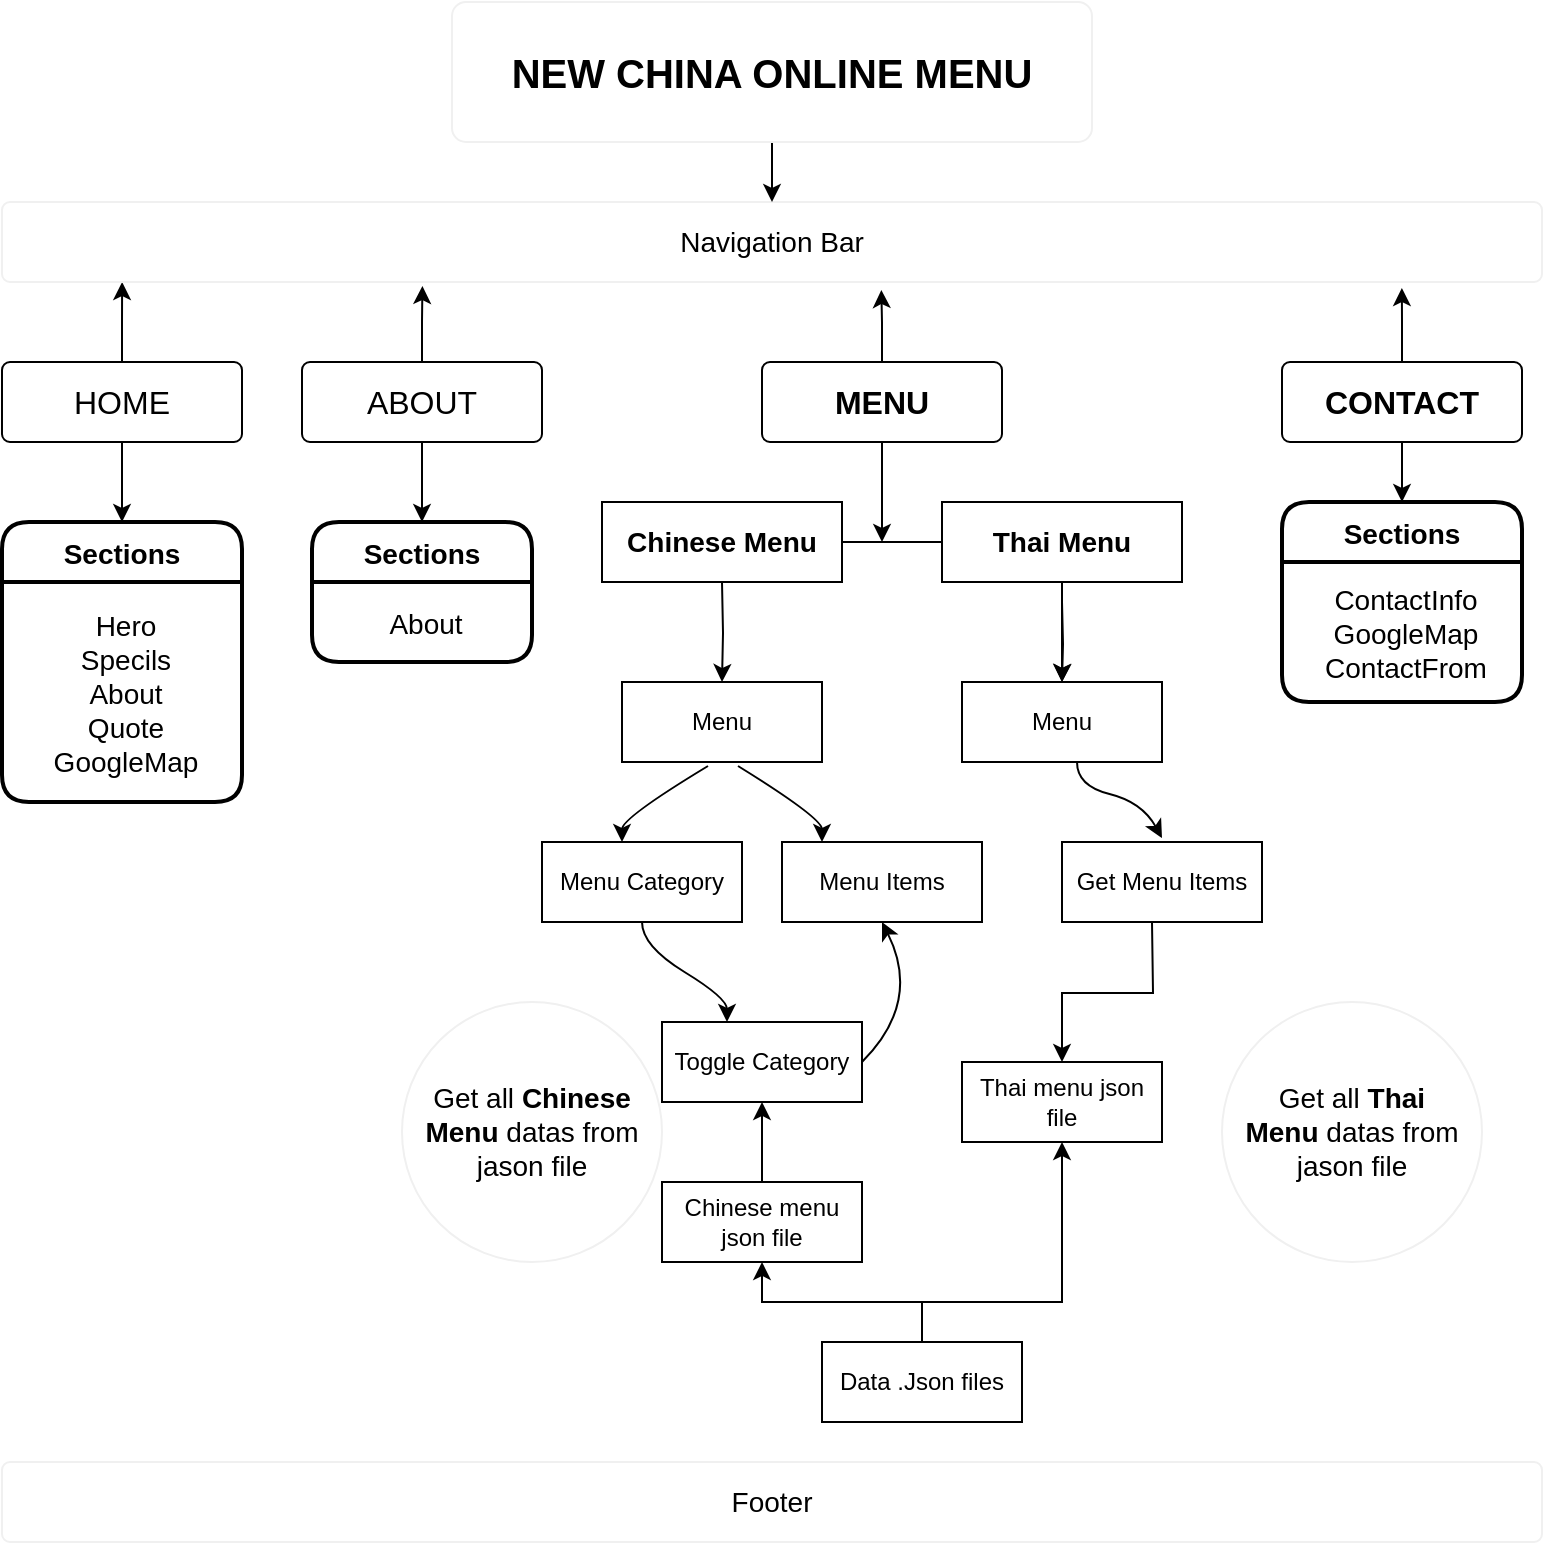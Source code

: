 <mxfile>
    <diagram id="spaKL6NTC4pt9zbaQ05e" name="Page-1">
        <mxGraphModel dx="751" dy="551" grid="1" gridSize="10" guides="1" tooltips="1" connect="1" arrows="1" fold="1" page="1" pageScale="1" pageWidth="850" pageHeight="1100" background="none" math="0" shadow="0">
            <root>
                <mxCell id="0"/>
                <mxCell id="1" parent="0"/>
                <mxCell id="23" style="edgeStyle=orthogonalEdgeStyle;rounded=0;orthogonalLoop=1;jettySize=auto;html=1;entryX=0.5;entryY=0;entryDx=0;entryDy=0;fontSize=16;" parent="1" source="2" target="12" edge="1">
                    <mxGeometry relative="1" as="geometry"/>
                </mxCell>
                <mxCell id="132" style="edgeStyle=orthogonalEdgeStyle;rounded=0;orthogonalLoop=1;jettySize=auto;html=1;entryX=0.078;entryY=1;entryDx=0;entryDy=0;entryPerimeter=0;fontSize=14;" parent="1" source="2" target="131" edge="1">
                    <mxGeometry relative="1" as="geometry"/>
                </mxCell>
                <mxCell id="2" value="&lt;font style=&quot;font-size: 16px&quot;&gt;HOME&lt;/font&gt;" style="rounded=1;arcSize=10;whiteSpace=wrap;html=1;align=center;" parent="1" vertex="1">
                    <mxGeometry x="30" y="200" width="120" height="40" as="geometry"/>
                </mxCell>
                <mxCell id="8" value="Sections" style="swimlane;childLayout=stackLayout;horizontal=1;startSize=30;horizontalStack=0;rounded=1;fontSize=14;fontStyle=1;strokeWidth=2;resizeParent=0;resizeLast=1;shadow=0;dashed=0;align=center;" parent="1" vertex="1">
                    <mxGeometry x="185" y="280" width="110" height="70" as="geometry"/>
                </mxCell>
                <mxCell id="9" value="About" style="align=center;strokeColor=none;fillColor=none;spacingLeft=4;fontSize=14;verticalAlign=middle;resizable=0;rotatable=0;part=1;" parent="8" vertex="1">
                    <mxGeometry y="30" width="110" height="40" as="geometry"/>
                </mxCell>
                <mxCell id="29" style="edgeStyle=orthogonalEdgeStyle;rounded=0;orthogonalLoop=1;jettySize=auto;html=1;exitX=0.5;exitY=1;exitDx=0;exitDy=0;fontSize=14;" parent="8" source="9" target="9" edge="1">
                    <mxGeometry relative="1" as="geometry"/>
                </mxCell>
                <mxCell id="12" value="Sections" style="swimlane;childLayout=stackLayout;horizontal=1;startSize=30;horizontalStack=0;rounded=1;fontSize=14;fontStyle=1;strokeWidth=2;resizeParent=0;resizeLast=1;shadow=0;dashed=0;align=center;" parent="1" vertex="1">
                    <mxGeometry x="30" y="280" width="120" height="140" as="geometry"/>
                </mxCell>
                <mxCell id="13" value="Hero&#10;Specils&#10;About&#10;Quote&#10;GoogleMap" style="align=center;fillColor=none;spacingLeft=4;fontSize=14;verticalAlign=middle;resizable=0;rotatable=0;part=1;spacingTop=0;spacing=4;strokeColor=none;rounded=0;" parent="12" vertex="1">
                    <mxGeometry y="30" width="120" height="110" as="geometry"/>
                </mxCell>
                <mxCell id="33" style="edgeStyle=orthogonalEdgeStyle;rounded=0;orthogonalLoop=1;jettySize=auto;html=1;exitX=0.5;exitY=1;exitDx=0;exitDy=0;entryX=0.5;entryY=0;entryDx=0;entryDy=0;fontSize=14;" parent="1" source="17" target="8" edge="1">
                    <mxGeometry relative="1" as="geometry"/>
                </mxCell>
                <mxCell id="134" style="edgeStyle=orthogonalEdgeStyle;rounded=0;orthogonalLoop=1;jettySize=auto;html=1;entryX=0.273;entryY=1.05;entryDx=0;entryDy=0;entryPerimeter=0;fontSize=14;" parent="1" source="17" target="131" edge="1">
                    <mxGeometry relative="1" as="geometry"/>
                </mxCell>
                <mxCell id="17" value="&lt;font style=&quot;font-size: 16px&quot;&gt;ABOUT&lt;/font&gt;" style="rounded=1;arcSize=10;whiteSpace=wrap;html=1;align=center;" parent="1" vertex="1">
                    <mxGeometry x="180" y="200" width="120" height="40" as="geometry"/>
                </mxCell>
                <mxCell id="92" style="edgeStyle=orthogonalEdgeStyle;rounded=0;orthogonalLoop=1;jettySize=auto;html=1;exitX=0.5;exitY=0;exitDx=0;exitDy=0;fontSize=14;" parent="1" source="19" edge="1">
                    <mxGeometry relative="1" as="geometry">
                        <mxPoint x="460" y="210" as="targetPoint"/>
                    </mxGeometry>
                </mxCell>
                <mxCell id="102" style="edgeStyle=orthogonalEdgeStyle;rounded=0;orthogonalLoop=1;jettySize=auto;html=1;fontSize=14;" parent="1" source="19" edge="1">
                    <mxGeometry relative="1" as="geometry">
                        <mxPoint x="470" y="290" as="targetPoint"/>
                    </mxGeometry>
                </mxCell>
                <mxCell id="135" style="edgeStyle=orthogonalEdgeStyle;rounded=0;orthogonalLoop=1;jettySize=auto;html=1;entryX=0.571;entryY=1.1;entryDx=0;entryDy=0;entryPerimeter=0;fontSize=14;" parent="1" source="19" target="131" edge="1">
                    <mxGeometry relative="1" as="geometry"/>
                </mxCell>
                <mxCell id="19" value="&lt;font style=&quot;font-size: 16px&quot;&gt;&lt;b&gt;MENU&lt;/b&gt;&lt;/font&gt;" style="rounded=1;arcSize=10;whiteSpace=wrap;html=1;align=center;" parent="1" vertex="1">
                    <mxGeometry x="410" y="200" width="120" height="40" as="geometry"/>
                </mxCell>
                <mxCell id="101" style="edgeStyle=orthogonalEdgeStyle;rounded=0;orthogonalLoop=1;jettySize=auto;html=1;fontSize=14;" parent="1" source="20" target="99" edge="1">
                    <mxGeometry relative="1" as="geometry"/>
                </mxCell>
                <mxCell id="136" style="edgeStyle=orthogonalEdgeStyle;rounded=0;orthogonalLoop=1;jettySize=auto;html=1;entryX=0.909;entryY=1.075;entryDx=0;entryDy=0;entryPerimeter=0;fontSize=14;" parent="1" source="20" target="131" edge="1">
                    <mxGeometry relative="1" as="geometry"/>
                </mxCell>
                <mxCell id="20" value="&lt;font style=&quot;font-size: 16px&quot;&gt;&lt;b&gt;CONTACT&lt;/b&gt;&lt;/font&gt;" style="rounded=1;arcSize=10;whiteSpace=wrap;html=1;align=center;" parent="1" vertex="1">
                    <mxGeometry x="670" y="200" width="120" height="40" as="geometry"/>
                </mxCell>
                <mxCell id="48" value="" style="edgeStyle=orthogonalEdgeStyle;startArrow=none;endArrow=none;rounded=0;targetPortConstraint=eastwest;sourcePortConstraint=northsouth;fontSize=14;exitX=0;exitY=0.5;exitDx=0;exitDy=0;" parent="1" source="140" target="139" edge="1">
                    <mxGeometry relative="1" as="geometry">
                        <mxPoint x="495" y="300" as="sourcePoint"/>
                        <Array as="points">
                            <mxPoint x="530" y="290"/>
                            <mxPoint x="495" y="290"/>
                            <mxPoint x="495" y="260"/>
                        </Array>
                        <mxPoint x="450" y="290" as="targetPoint"/>
                    </mxGeometry>
                </mxCell>
                <mxCell id="89" style="edgeStyle=orthogonalEdgeStyle;rounded=0;orthogonalLoop=1;jettySize=auto;html=1;entryX=0.5;entryY=0;entryDx=0;entryDy=0;fontSize=14;" parent="1" target="77" edge="1">
                    <mxGeometry relative="1" as="geometry">
                        <mxPoint x="390" y="310" as="sourcePoint"/>
                    </mxGeometry>
                </mxCell>
                <mxCell id="90" style="edgeStyle=orthogonalEdgeStyle;rounded=0;orthogonalLoop=1;jettySize=auto;html=1;entryX=0.5;entryY=0;entryDx=0;entryDy=0;fontSize=14;" parent="1" target="79" edge="1">
                    <mxGeometry relative="1" as="geometry">
                        <mxPoint x="560" y="320" as="sourcePoint"/>
                    </mxGeometry>
                </mxCell>
                <mxCell id="53" style="edgeStyle=orthogonalEdgeStyle;rounded=0;orthogonalLoop=1;jettySize=auto;html=1;exitX=0.5;exitY=1;exitDx=0;exitDy=0;fontSize=14;" parent="1" edge="1">
                    <mxGeometry relative="1" as="geometry">
                        <mxPoint x="560" y="320" as="sourcePoint"/>
                        <mxPoint x="560" y="320" as="targetPoint"/>
                    </mxGeometry>
                </mxCell>
                <mxCell id="77" value="Menu" style="whiteSpace=wrap;html=1;" parent="1" vertex="1">
                    <mxGeometry x="340" y="360" width="100" height="40" as="geometry"/>
                </mxCell>
                <mxCell id="79" value="Menu" style="whiteSpace=wrap;html=1;" parent="1" vertex="1">
                    <mxGeometry x="510" y="360" width="100" height="40" as="geometry"/>
                </mxCell>
                <mxCell id="80" value="" style="html=1;curved=1;noEdgeStyle=1;orthogonal=1;" parent="1" edge="1">
                    <mxGeometry relative="1" as="geometry">
                        <mxPoint x="398" y="402" as="sourcePoint"/>
                        <mxPoint x="440" y="440" as="targetPoint"/>
                        <Array as="points">
                            <mxPoint x="397.5" y="402"/>
                            <mxPoint x="440" y="428"/>
                        </Array>
                    </mxGeometry>
                </mxCell>
                <mxCell id="81" value="" style="html=1;curved=1;noEdgeStyle=1;orthogonal=1;" parent="1" edge="1">
                    <mxGeometry relative="1" as="geometry">
                        <mxPoint x="383" y="402" as="sourcePoint"/>
                        <mxPoint x="340" y="440" as="targetPoint"/>
                        <Array as="points">
                            <mxPoint x="382.5" y="402"/>
                            <mxPoint x="340" y="428"/>
                        </Array>
                    </mxGeometry>
                </mxCell>
                <mxCell id="82" value="Menu Category" style="whiteSpace=wrap;html=1;" parent="1" vertex="1">
                    <mxGeometry x="300" y="440" width="100" height="40" as="geometry"/>
                </mxCell>
                <mxCell id="84" value="Toggle Category" style="whiteSpace=wrap;html=1;" parent="1" vertex="1">
                    <mxGeometry x="360" y="530" width="100" height="40" as="geometry"/>
                </mxCell>
                <mxCell id="87" value="" style="html=1;curved=1;noEdgeStyle=1;orthogonal=1;" parent="1" edge="1">
                    <mxGeometry relative="1" as="geometry">
                        <mxPoint x="350" y="480" as="sourcePoint"/>
                        <mxPoint x="392.5" y="530" as="targetPoint"/>
                        <Array as="points">
                            <mxPoint x="350" y="492"/>
                            <mxPoint x="392.5" y="518"/>
                        </Array>
                    </mxGeometry>
                </mxCell>
                <mxCell id="88" value="" style="html=1;curved=1;noEdgeStyle=1;orthogonal=1;entryX=0.5;entryY=1;entryDx=0;entryDy=0;exitX=1;exitY=0.5;exitDx=0;exitDy=0;" parent="1" source="84" edge="1">
                    <mxGeometry relative="1" as="geometry">
                        <mxPoint x="460" y="590" as="sourcePoint"/>
                        <mxPoint x="470" y="480" as="targetPoint"/>
                        <Array as="points">
                            <mxPoint x="490" y="520"/>
                        </Array>
                    </mxGeometry>
                </mxCell>
                <mxCell id="99" value="Sections" style="swimlane;childLayout=stackLayout;horizontal=1;startSize=30;horizontalStack=0;rounded=1;fontSize=14;fontStyle=1;strokeWidth=2;resizeParent=0;resizeLast=1;shadow=0;dashed=0;align=center;" parent="1" vertex="1">
                    <mxGeometry x="670" y="270" width="120" height="100" as="geometry"/>
                </mxCell>
                <mxCell id="100" value="ContactInfo&#10;GoogleMap&#10;ContactFrom" style="align=center;fillColor=none;spacingLeft=4;fontSize=14;verticalAlign=middle;resizable=0;rotatable=0;part=1;spacingTop=0;spacing=4;strokeColor=none;rounded=0;" parent="99" vertex="1">
                    <mxGeometry y="30" width="120" height="70" as="geometry"/>
                </mxCell>
                <mxCell id="112" style="edgeStyle=orthogonalEdgeStyle;rounded=0;orthogonalLoop=1;jettySize=auto;html=1;entryX=0.5;entryY=1;entryDx=0;entryDy=0;fontSize=14;" parent="1" source="107" target="84" edge="1">
                    <mxGeometry relative="1" as="geometry"/>
                </mxCell>
                <mxCell id="107" value="Chinese menu json file" style="whiteSpace=wrap;html=1;" parent="1" vertex="1">
                    <mxGeometry x="360" y="610" width="100" height="40" as="geometry"/>
                </mxCell>
                <mxCell id="108" value="" style="edgeStyle=elbowEdgeStyle;elbow=vertical;html=1;rounded=0;" parent="1" source="104" target="107" edge="1">
                    <mxGeometry relative="1" as="geometry"/>
                </mxCell>
                <mxCell id="105" value="Thai menu json file" style="whiteSpace=wrap;html=1;" parent="1" vertex="1">
                    <mxGeometry x="510" y="550" width="100" height="40" as="geometry"/>
                </mxCell>
                <mxCell id="106" value="" style="edgeStyle=elbowEdgeStyle;elbow=vertical;html=1;rounded=0;" parent="1" source="104" target="105" edge="1">
                    <mxGeometry relative="1" as="geometry">
                        <Array as="points">
                            <mxPoint x="490" y="670"/>
                        </Array>
                    </mxGeometry>
                </mxCell>
                <mxCell id="104" value="Data .Json files" style="whiteSpace=wrap;html=1;" parent="1" vertex="1">
                    <mxGeometry x="440" y="690" width="100" height="40" as="geometry"/>
                </mxCell>
                <mxCell id="116" style="edgeStyle=orthogonalEdgeStyle;rounded=0;orthogonalLoop=1;jettySize=auto;html=1;entryX=0.5;entryY=0;entryDx=0;entryDy=0;fontSize=14;" parent="1" target="105" edge="1">
                    <mxGeometry relative="1" as="geometry">
                        <mxPoint x="605" y="480" as="sourcePoint"/>
                    </mxGeometry>
                </mxCell>
                <mxCell id="115" value="" style="html=1;curved=1;noEdgeStyle=1;orthogonal=1;" parent="1" edge="1">
                    <mxGeometry relative="1" as="geometry">
                        <mxPoint x="567.5" y="400" as="sourcePoint"/>
                        <mxPoint x="610" y="438" as="targetPoint"/>
                        <Array as="points">
                            <mxPoint x="567.5" y="412"/>
                            <mxPoint x="600" y="420"/>
                            <mxPoint x="610" y="438"/>
                        </Array>
                    </mxGeometry>
                </mxCell>
                <mxCell id="118" value="Footer" style="rounded=1;arcSize=10;whiteSpace=wrap;html=1;align=center;strokeColor=#f0f0f0;fontSize=14;" parent="1" vertex="1">
                    <mxGeometry x="30" y="750" width="770" height="40" as="geometry"/>
                </mxCell>
                <mxCell id="126" value="Get all&amp;nbsp;&lt;b&gt;Chinese Menu &lt;/b&gt;datas&amp;nbsp;from jason file" style="ellipse;whiteSpace=wrap;html=1;align=center;rounded=0;strokeColor=#f0f0f0;fontSize=14;" parent="1" vertex="1">
                    <mxGeometry x="230" y="520" width="130" height="130" as="geometry"/>
                </mxCell>
                <mxCell id="127" value="Get all&amp;nbsp;&lt;b&gt;Thai Menu&lt;/b&gt;&amp;nbsp;datas from jason file" style="ellipse;whiteSpace=wrap;html=1;align=center;rounded=0;strokeColor=#f0f0f0;fontSize=14;" parent="1" vertex="1">
                    <mxGeometry x="640" y="520" width="130" height="130" as="geometry"/>
                </mxCell>
                <mxCell id="131" value="Navigation Bar" style="rounded=1;arcSize=10;whiteSpace=wrap;html=1;align=center;strokeColor=#f0f0f0;fontSize=14;" parent="1" vertex="1">
                    <mxGeometry x="30" y="120" width="770" height="40" as="geometry"/>
                </mxCell>
                <mxCell id="138" style="edgeStyle=orthogonalEdgeStyle;rounded=0;orthogonalLoop=1;jettySize=auto;html=1;entryX=0.5;entryY=0;entryDx=0;entryDy=0;fontSize=14;" parent="1" source="137" target="131" edge="1">
                    <mxGeometry relative="1" as="geometry"/>
                </mxCell>
                <mxCell id="137" value="&lt;b&gt;&lt;font style=&quot;font-size: 20px&quot;&gt;NEW CHINA ONLINE MENU&lt;/font&gt;&lt;/b&gt;" style="rounded=1;arcSize=10;whiteSpace=wrap;html=1;align=center;strokeColor=#f0f0f0;fontSize=14;" parent="1" vertex="1">
                    <mxGeometry x="255" y="20" width="320" height="70" as="geometry"/>
                </mxCell>
                <mxCell id="139" value="&lt;b style=&quot;font-size: 14px&quot;&gt;Chinese Menu&lt;/b&gt;" style="whiteSpace=wrap;html=1;" parent="1" vertex="1">
                    <mxGeometry x="330" y="270" width="120" height="40" as="geometry"/>
                </mxCell>
                <mxCell id="146" value="" style="edgeStyle=orthogonalEdgeStyle;rounded=0;orthogonalLoop=1;jettySize=auto;html=1;" parent="1" source="140" target="79" edge="1">
                    <mxGeometry relative="1" as="geometry"/>
                </mxCell>
                <mxCell id="140" value="&lt;b style=&quot;font-size: 14px&quot;&gt;Thai Menu&lt;/b&gt;" style="whiteSpace=wrap;html=1;" parent="1" vertex="1">
                    <mxGeometry x="500" y="270" width="120" height="40" as="geometry"/>
                </mxCell>
                <mxCell id="148" value="&lt;span style=&quot;font-family: &amp;#34;helvetica&amp;#34;&quot;&gt;Menu Items&lt;/span&gt;" style="whiteSpace=wrap;html=1;" vertex="1" parent="1">
                    <mxGeometry x="420" y="440" width="100" height="40" as="geometry"/>
                </mxCell>
                <mxCell id="149" value="&lt;span style=&quot;font-family: &amp;#34;helvetica&amp;#34;&quot;&gt;Get Menu Items&lt;/span&gt;" style="whiteSpace=wrap;html=1;" vertex="1" parent="1">
                    <mxGeometry x="560" y="440" width="100" height="40" as="geometry"/>
                </mxCell>
            </root>
        </mxGraphModel>
    </diagram>
</mxfile>